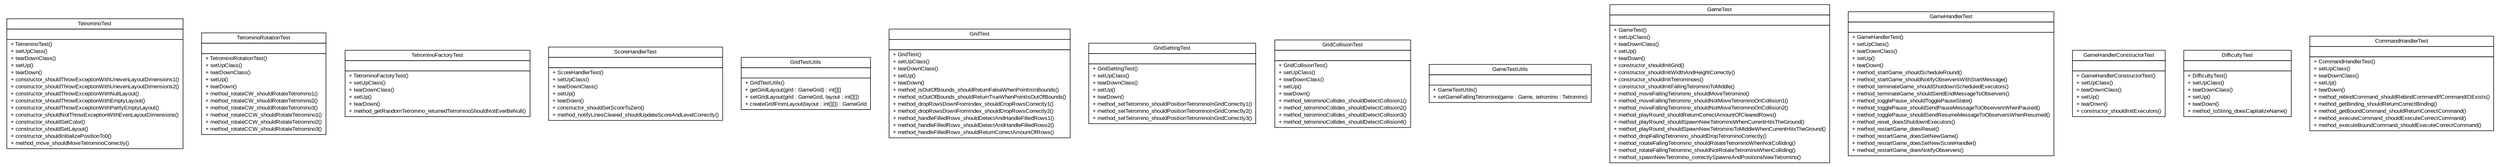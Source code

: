 #!/usr/local/bin/dot
#
# Class diagram 
# Generated by UMLGraph version R5_6 (http://www.umlgraph.org/)
#

digraph G {
	edge [fontname="arial",fontsize=10,labelfontname="arial",labelfontsize=10];
	node [fontname="arial",fontsize=10,shape=plaintext];
	nodesep=0.25;
	ranksep=0.5;
	// com.github.tilastokeskus.matertis.core.TetrominoTest
	c24 [label=<<table title="com.github.tilastokeskus.matertis.core.TetrominoTest" border="0" cellborder="1" cellspacing="0" cellpadding="2" port="p" href="./TetrominoTest.html">
		<tr><td><table border="0" cellspacing="0" cellpadding="1">
<tr><td align="center" balign="center"> TetrominoTest </td></tr>
		</table></td></tr>
		<tr><td><table border="0" cellspacing="0" cellpadding="1">
<tr><td align="left" balign="left">  </td></tr>
		</table></td></tr>
		<tr><td><table border="0" cellspacing="0" cellpadding="1">
<tr><td align="left" balign="left"> + TetrominoTest() </td></tr>
<tr><td align="left" balign="left"> + setUpClass() </td></tr>
<tr><td align="left" balign="left"> + tearDownClass() </td></tr>
<tr><td align="left" balign="left"> + setUp() </td></tr>
<tr><td align="left" balign="left"> + tearDown() </td></tr>
<tr><td align="left" balign="left"> + constructor_shouldThrowExceptionWithUnevenLayoutDimensions1() </td></tr>
<tr><td align="left" balign="left"> + constructor_shouldThrowExceptionWithUnevenLayoutDimensions2() </td></tr>
<tr><td align="left" balign="left"> + constructor_shouldThrowExceptionWithNullLayout() </td></tr>
<tr><td align="left" balign="left"> + constructor_shouldThrowExceptionWithEmptyLayout() </td></tr>
<tr><td align="left" balign="left"> + constructor_shouldThrowExceptionWithPartlyEmptyLayout() </td></tr>
<tr><td align="left" balign="left"> + constructor_shouldNotThrowExceptionWithEvenLayoutDimensions() </td></tr>
<tr><td align="left" balign="left"> + constructor_shouldSetColor() </td></tr>
<tr><td align="left" balign="left"> + constructor_shouldSetLayout() </td></tr>
<tr><td align="left" balign="left"> + constructor_shouldInitializePositionTo0() </td></tr>
<tr><td align="left" balign="left"> + method_move_shouldMoveTetrominoCorrectly() </td></tr>
		</table></td></tr>
		</table>>, URL="./TetrominoTest.html", fontname="arial", fontcolor="black", fontsize=10.0];
	// com.github.tilastokeskus.matertis.core.TetrominoRotationTest
	c25 [label=<<table title="com.github.tilastokeskus.matertis.core.TetrominoRotationTest" border="0" cellborder="1" cellspacing="0" cellpadding="2" port="p" href="./TetrominoRotationTest.html">
		<tr><td><table border="0" cellspacing="0" cellpadding="1">
<tr><td align="center" balign="center"> TetrominoRotationTest </td></tr>
		</table></td></tr>
		<tr><td><table border="0" cellspacing="0" cellpadding="1">
<tr><td align="left" balign="left">  </td></tr>
		</table></td></tr>
		<tr><td><table border="0" cellspacing="0" cellpadding="1">
<tr><td align="left" balign="left"> + TetrominoRotationTest() </td></tr>
<tr><td align="left" balign="left"> + setUpClass() </td></tr>
<tr><td align="left" balign="left"> + tearDownClass() </td></tr>
<tr><td align="left" balign="left"> + setUp() </td></tr>
<tr><td align="left" balign="left"> + tearDown() </td></tr>
<tr><td align="left" balign="left"> + method_rotateCW_shouldRotateTetromino1() </td></tr>
<tr><td align="left" balign="left"> + method_rotateCW_shouldRotateTetromino2() </td></tr>
<tr><td align="left" balign="left"> + method_rotateCW_shouldRotateTetromino3() </td></tr>
<tr><td align="left" balign="left"> + method_rotateCCW_shouldRotateTetromino1() </td></tr>
<tr><td align="left" balign="left"> + method_rotateCCW_shouldRotateTetromino2() </td></tr>
<tr><td align="left" balign="left"> + method_rotateCCW_shouldRotateTetromino3() </td></tr>
		</table></td></tr>
		</table>>, URL="./TetrominoRotationTest.html", fontname="arial", fontcolor="black", fontsize=10.0];
	// com.github.tilastokeskus.matertis.core.TetrominoFactoryTest
	c26 [label=<<table title="com.github.tilastokeskus.matertis.core.TetrominoFactoryTest" border="0" cellborder="1" cellspacing="0" cellpadding="2" port="p" href="./TetrominoFactoryTest.html">
		<tr><td><table border="0" cellspacing="0" cellpadding="1">
<tr><td align="center" balign="center"> TetrominoFactoryTest </td></tr>
		</table></td></tr>
		<tr><td><table border="0" cellspacing="0" cellpadding="1">
<tr><td align="left" balign="left">  </td></tr>
		</table></td></tr>
		<tr><td><table border="0" cellspacing="0" cellpadding="1">
<tr><td align="left" balign="left"> + TetrominoFactoryTest() </td></tr>
<tr><td align="left" balign="left"> + setUpClass() </td></tr>
<tr><td align="left" balign="left"> + tearDownClass() </td></tr>
<tr><td align="left" balign="left"> + setUp() </td></tr>
<tr><td align="left" balign="left"> + tearDown() </td></tr>
<tr><td align="left" balign="left"> + method_getRandomTetromino_returnedTetrominoShouldNotEverBeNull() </td></tr>
		</table></td></tr>
		</table>>, URL="./TetrominoFactoryTest.html", fontname="arial", fontcolor="black", fontsize=10.0];
	// com.github.tilastokeskus.matertis.core.ScoreHandlerTest
	c27 [label=<<table title="com.github.tilastokeskus.matertis.core.ScoreHandlerTest" border="0" cellborder="1" cellspacing="0" cellpadding="2" port="p" href="./ScoreHandlerTest.html">
		<tr><td><table border="0" cellspacing="0" cellpadding="1">
<tr><td align="center" balign="center"> ScoreHandlerTest </td></tr>
		</table></td></tr>
		<tr><td><table border="0" cellspacing="0" cellpadding="1">
<tr><td align="left" balign="left">  </td></tr>
		</table></td></tr>
		<tr><td><table border="0" cellspacing="0" cellpadding="1">
<tr><td align="left" balign="left"> + ScoreHandlerTest() </td></tr>
<tr><td align="left" balign="left"> + setUpClass() </td></tr>
<tr><td align="left" balign="left"> + tearDownClass() </td></tr>
<tr><td align="left" balign="left"> + setUp() </td></tr>
<tr><td align="left" balign="left"> + tearDown() </td></tr>
<tr><td align="left" balign="left"> + constructor_shouldSetScoreToZero() </td></tr>
<tr><td align="left" balign="left"> + method_notifyLinesCleared_shouldUpdateScoreAndLevelCorrectly() </td></tr>
		</table></td></tr>
		</table>>, URL="./ScoreHandlerTest.html", fontname="arial", fontcolor="black", fontsize=10.0];
	// com.github.tilastokeskus.matertis.core.GridTestUtils
	c28 [label=<<table title="com.github.tilastokeskus.matertis.core.GridTestUtils" border="0" cellborder="1" cellspacing="0" cellpadding="2" port="p" href="./GridTestUtils.html">
		<tr><td><table border="0" cellspacing="0" cellpadding="1">
<tr><td align="center" balign="center"> GridTestUtils </td></tr>
		</table></td></tr>
		<tr><td><table border="0" cellspacing="0" cellpadding="1">
<tr><td align="left" balign="left">  </td></tr>
		</table></td></tr>
		<tr><td><table border="0" cellspacing="0" cellpadding="1">
<tr><td align="left" balign="left"> + GridTestUtils() </td></tr>
<tr><td align="left" balign="left"> + getGridLayout(grid : GameGrid) : int[][] </td></tr>
<tr><td align="left" balign="left"> + setGridLayout(grid : GameGrid, layout : int[][]) </td></tr>
<tr><td align="left" balign="left"> + createGridFromLayout(layout : int[][]) : GameGrid </td></tr>
		</table></td></tr>
		</table>>, URL="./GridTestUtils.html", fontname="arial", fontcolor="black", fontsize=10.0];
	// com.github.tilastokeskus.matertis.core.GridTest
	c29 [label=<<table title="com.github.tilastokeskus.matertis.core.GridTest" border="0" cellborder="1" cellspacing="0" cellpadding="2" port="p" href="./GridTest.html">
		<tr><td><table border="0" cellspacing="0" cellpadding="1">
<tr><td align="center" balign="center"> GridTest </td></tr>
		</table></td></tr>
		<tr><td><table border="0" cellspacing="0" cellpadding="1">
<tr><td align="left" balign="left">  </td></tr>
		</table></td></tr>
		<tr><td><table border="0" cellspacing="0" cellpadding="1">
<tr><td align="left" balign="left"> + GridTest() </td></tr>
<tr><td align="left" balign="left"> + setUpClass() </td></tr>
<tr><td align="left" balign="left"> + tearDownClass() </td></tr>
<tr><td align="left" balign="left"> + setUp() </td></tr>
<tr><td align="left" balign="left"> + tearDown() </td></tr>
<tr><td align="left" balign="left"> + method_isOutOfBounds_shouldReturnFalseWhenPointIsInBounds() </td></tr>
<tr><td align="left" balign="left"> + method_isOutOfBounds_shouldReturnTrueWhenPointIsOutOfBounds() </td></tr>
<tr><td align="left" balign="left"> + method_dropRowsDownFromIndex_shouldDropRowsCorrectly1() </td></tr>
<tr><td align="left" balign="left"> + method_dropRowsDownFromIndex_shouldDropRowsCorrectly2() </td></tr>
<tr><td align="left" balign="left"> + method_handleFilledRows_shouldDetectAndHandleFilledRows1() </td></tr>
<tr><td align="left" balign="left"> + method_handleFilledRows_shouldDetectAndHandleFilledRows2() </td></tr>
<tr><td align="left" balign="left"> + method_handleFilledRows_shouldReturnCorrectAmountOfRows() </td></tr>
		</table></td></tr>
		</table>>, URL="./GridTest.html", fontname="arial", fontcolor="black", fontsize=10.0];
	// com.github.tilastokeskus.matertis.core.GridSettingTest
	c30 [label=<<table title="com.github.tilastokeskus.matertis.core.GridSettingTest" border="0" cellborder="1" cellspacing="0" cellpadding="2" port="p" href="./GridSettingTest.html">
		<tr><td><table border="0" cellspacing="0" cellpadding="1">
<tr><td align="center" balign="center"> GridSettingTest </td></tr>
		</table></td></tr>
		<tr><td><table border="0" cellspacing="0" cellpadding="1">
<tr><td align="left" balign="left">  </td></tr>
		</table></td></tr>
		<tr><td><table border="0" cellspacing="0" cellpadding="1">
<tr><td align="left" balign="left"> + GridSettingTest() </td></tr>
<tr><td align="left" balign="left"> + setUpClass() </td></tr>
<tr><td align="left" balign="left"> + tearDownClass() </td></tr>
<tr><td align="left" balign="left"> + setUp() </td></tr>
<tr><td align="left" balign="left"> + tearDown() </td></tr>
<tr><td align="left" balign="left"> + method_setTetromino_shouldPositionTetrominoInGridCorrectly1() </td></tr>
<tr><td align="left" balign="left"> + method_setTetromino_shouldPositionTetrominoInGridCorrectly2() </td></tr>
<tr><td align="left" balign="left"> + method_setTetromino_shouldPositionTetrominoInGridCorrectly3() </td></tr>
		</table></td></tr>
		</table>>, URL="./GridSettingTest.html", fontname="arial", fontcolor="black", fontsize=10.0];
	// com.github.tilastokeskus.matertis.core.GridCollisionTest
	c31 [label=<<table title="com.github.tilastokeskus.matertis.core.GridCollisionTest" border="0" cellborder="1" cellspacing="0" cellpadding="2" port="p" href="./GridCollisionTest.html">
		<tr><td><table border="0" cellspacing="0" cellpadding="1">
<tr><td align="center" balign="center"> GridCollisionTest </td></tr>
		</table></td></tr>
		<tr><td><table border="0" cellspacing="0" cellpadding="1">
<tr><td align="left" balign="left">  </td></tr>
		</table></td></tr>
		<tr><td><table border="0" cellspacing="0" cellpadding="1">
<tr><td align="left" balign="left"> + GridCollisionTest() </td></tr>
<tr><td align="left" balign="left"> + setUpClass() </td></tr>
<tr><td align="left" balign="left"> + tearDownClass() </td></tr>
<tr><td align="left" balign="left"> + setUp() </td></tr>
<tr><td align="left" balign="left"> + tearDown() </td></tr>
<tr><td align="left" balign="left"> + method_tetrominoCollides_shouldDetectCollision1() </td></tr>
<tr><td align="left" balign="left"> + method_tetrominoCollides_shouldDetectCollision2() </td></tr>
<tr><td align="left" balign="left"> + method_tetrominoCollides_shouldDetectCollision3() </td></tr>
<tr><td align="left" balign="left"> + method_tetrominoCollides_shouldDetectCollision4() </td></tr>
		</table></td></tr>
		</table>>, URL="./GridCollisionTest.html", fontname="arial", fontcolor="black", fontsize=10.0];
	// com.github.tilastokeskus.matertis.core.GameTestUtils
	c32 [label=<<table title="com.github.tilastokeskus.matertis.core.GameTestUtils" border="0" cellborder="1" cellspacing="0" cellpadding="2" port="p" href="./GameTestUtils.html">
		<tr><td><table border="0" cellspacing="0" cellpadding="1">
<tr><td align="center" balign="center"> GameTestUtils </td></tr>
		</table></td></tr>
		<tr><td><table border="0" cellspacing="0" cellpadding="1">
<tr><td align="left" balign="left">  </td></tr>
		</table></td></tr>
		<tr><td><table border="0" cellspacing="0" cellpadding="1">
<tr><td align="left" balign="left"> + GameTestUtils() </td></tr>
<tr><td align="left" balign="left"> + setGameFallingTetromino(game : Game, tetromino : Tetromino) </td></tr>
		</table></td></tr>
		</table>>, URL="./GameTestUtils.html", fontname="arial", fontcolor="black", fontsize=10.0];
	// com.github.tilastokeskus.matertis.core.GameTest
	c33 [label=<<table title="com.github.tilastokeskus.matertis.core.GameTest" border="0" cellborder="1" cellspacing="0" cellpadding="2" port="p" href="./GameTest.html">
		<tr><td><table border="0" cellspacing="0" cellpadding="1">
<tr><td align="center" balign="center"> GameTest </td></tr>
		</table></td></tr>
		<tr><td><table border="0" cellspacing="0" cellpadding="1">
<tr><td align="left" balign="left">  </td></tr>
		</table></td></tr>
		<tr><td><table border="0" cellspacing="0" cellpadding="1">
<tr><td align="left" balign="left"> + GameTest() </td></tr>
<tr><td align="left" balign="left"> + setUpClass() </td></tr>
<tr><td align="left" balign="left"> + tearDownClass() </td></tr>
<tr><td align="left" balign="left"> + setUp() </td></tr>
<tr><td align="left" balign="left"> + tearDown() </td></tr>
<tr><td align="left" balign="left"> + constructor_shouldInitGrid() </td></tr>
<tr><td align="left" balign="left"> + constructor_shouldInitWidthAndHeightCorrectly() </td></tr>
<tr><td align="left" balign="left"> + constructor_shouldInitTetrominoes() </td></tr>
<tr><td align="left" balign="left"> + constructor_shouldInitFallingTetrominoToMiddle() </td></tr>
<tr><td align="left" balign="left"> + method_moveFallingTetromino_shouldMoveTetromino() </td></tr>
<tr><td align="left" balign="left"> + method_moveFallingTetromino_shouldNotMoveTetrominoOnCollision1() </td></tr>
<tr><td align="left" balign="left"> + method_moveFallingTetromino_shouldNotMoveTetrominoOnCollision2() </td></tr>
<tr><td align="left" balign="left"> + method_playRound_shouldReturnCorrectAmountOfClearedRows() </td></tr>
<tr><td align="left" balign="left"> + method_playRound_shouldSpawnNewTetrominoWhenCurrentHitsTheGround() </td></tr>
<tr><td align="left" balign="left"> + method_playRound_shouldSpawnNewTetrominoToMiddleWhenCurrentHitsTheGround() </td></tr>
<tr><td align="left" balign="left"> + method_dropFallingTetromino_shouldDropTetrominoCorrectly() </td></tr>
<tr><td align="left" balign="left"> + method_rotateFallingTetromino_shouldRotateTetrominoWhenNotColliding() </td></tr>
<tr><td align="left" balign="left"> + method_rotateFallingTetromino_shouldNotRotateTetrominoWhenColliding() </td></tr>
<tr><td align="left" balign="left"> + method_spawnNewTetromino_correctlySpawnsAndPositionsNewTetromino() </td></tr>
		</table></td></tr>
		</table>>, URL="./GameTest.html", fontname="arial", fontcolor="black", fontsize=10.0];
	// com.github.tilastokeskus.matertis.core.GameHandlerTest
	c34 [label=<<table title="com.github.tilastokeskus.matertis.core.GameHandlerTest" border="0" cellborder="1" cellspacing="0" cellpadding="2" port="p" href="./GameHandlerTest.html">
		<tr><td><table border="0" cellspacing="0" cellpadding="1">
<tr><td align="center" balign="center"> GameHandlerTest </td></tr>
		</table></td></tr>
		<tr><td><table border="0" cellspacing="0" cellpadding="1">
<tr><td align="left" balign="left">  </td></tr>
		</table></td></tr>
		<tr><td><table border="0" cellspacing="0" cellpadding="1">
<tr><td align="left" balign="left"> + GameHandlerTest() </td></tr>
<tr><td align="left" balign="left"> + setUpClass() </td></tr>
<tr><td align="left" balign="left"> + tearDownClass() </td></tr>
<tr><td align="left" balign="left"> + setUp() </td></tr>
<tr><td align="left" balign="left"> + tearDown() </td></tr>
<tr><td align="left" balign="left"> + method_startGame_shouldScheduleRound() </td></tr>
<tr><td align="left" balign="left"> + method_startGame_shouldNotifyObserversWithStartMessage() </td></tr>
<tr><td align="left" balign="left"> + method_terminateGame_shouldShutdownScheduledExecutors() </td></tr>
<tr><td align="left" balign="left"> + method_terminateGame_shouldSendEndMessageToObservers() </td></tr>
<tr><td align="left" balign="left"> + method_togglePause_shouldTogglePauseState() </td></tr>
<tr><td align="left" balign="left"> + method_togglePause_shouldSendPauseMessageToObserversWhenPaused() </td></tr>
<tr><td align="left" balign="left"> + method_togglePause_shouldSendResumeMessageToObserversWhenResumed() </td></tr>
<tr><td align="left" balign="left"> + method_reset_doesShutdownExecutors() </td></tr>
<tr><td align="left" balign="left"> + method_restartGame_doesReset() </td></tr>
<tr><td align="left" balign="left"> + method_restartGame_doesSetNewGame() </td></tr>
<tr><td align="left" balign="left"> + method_restartGame_doesSetNewScoreHandler() </td></tr>
<tr><td align="left" balign="left"> + method_restartGame_doesNotifyObservers() </td></tr>
		</table></td></tr>
		</table>>, URL="./GameHandlerTest.html", fontname="arial", fontcolor="black", fontsize=10.0];
	// com.github.tilastokeskus.matertis.core.GameHandlerConstructorTest
	c35 [label=<<table title="com.github.tilastokeskus.matertis.core.GameHandlerConstructorTest" border="0" cellborder="1" cellspacing="0" cellpadding="2" port="p" href="./GameHandlerConstructorTest.html">
		<tr><td><table border="0" cellspacing="0" cellpadding="1">
<tr><td align="center" balign="center"> GameHandlerConstructorTest </td></tr>
		</table></td></tr>
		<tr><td><table border="0" cellspacing="0" cellpadding="1">
<tr><td align="left" balign="left">  </td></tr>
		</table></td></tr>
		<tr><td><table border="0" cellspacing="0" cellpadding="1">
<tr><td align="left" balign="left"> + GameHandlerConstructorTest() </td></tr>
<tr><td align="left" balign="left"> + setUpClass() </td></tr>
<tr><td align="left" balign="left"> + tearDownClass() </td></tr>
<tr><td align="left" balign="left"> + setUp() </td></tr>
<tr><td align="left" balign="left"> + tearDown() </td></tr>
<tr><td align="left" balign="left"> + constructor_shouldInitExecutors() </td></tr>
		</table></td></tr>
		</table>>, URL="./GameHandlerConstructorTest.html", fontname="arial", fontcolor="black", fontsize=10.0];
	// com.github.tilastokeskus.matertis.core.DifficultyTest
	c36 [label=<<table title="com.github.tilastokeskus.matertis.core.DifficultyTest" border="0" cellborder="1" cellspacing="0" cellpadding="2" port="p" href="./DifficultyTest.html">
		<tr><td><table border="0" cellspacing="0" cellpadding="1">
<tr><td align="center" balign="center"> DifficultyTest </td></tr>
		</table></td></tr>
		<tr><td><table border="0" cellspacing="0" cellpadding="1">
<tr><td align="left" balign="left">  </td></tr>
		</table></td></tr>
		<tr><td><table border="0" cellspacing="0" cellpadding="1">
<tr><td align="left" balign="left"> + DifficultyTest() </td></tr>
<tr><td align="left" balign="left"> + setUpClass() </td></tr>
<tr><td align="left" balign="left"> + tearDownClass() </td></tr>
<tr><td align="left" balign="left"> + setUp() </td></tr>
<tr><td align="left" balign="left"> + tearDown() </td></tr>
<tr><td align="left" balign="left"> + method_toString_doesCapitalizeName() </td></tr>
		</table></td></tr>
		</table>>, URL="./DifficultyTest.html", fontname="arial", fontcolor="black", fontsize=10.0];
	// com.github.tilastokeskus.matertis.core.CommandHandlerTest
	c37 [label=<<table title="com.github.tilastokeskus.matertis.core.CommandHandlerTest" border="0" cellborder="1" cellspacing="0" cellpadding="2" port="p" href="./CommandHandlerTest.html">
		<tr><td><table border="0" cellspacing="0" cellpadding="1">
<tr><td align="center" balign="center"> CommandHandlerTest </td></tr>
		</table></td></tr>
		<tr><td><table border="0" cellspacing="0" cellpadding="1">
<tr><td align="left" balign="left">  </td></tr>
		</table></td></tr>
		<tr><td><table border="0" cellspacing="0" cellpadding="1">
<tr><td align="left" balign="left"> + CommandHandlerTest() </td></tr>
<tr><td align="left" balign="left"> + setUpClass() </td></tr>
<tr><td align="left" balign="left"> + tearDownClass() </td></tr>
<tr><td align="left" balign="left"> + setUp() </td></tr>
<tr><td align="left" balign="left"> + tearDown() </td></tr>
<tr><td align="left" balign="left"> + method_rebindCommand_shouldRebindCommandIfCommandIDExists() </td></tr>
<tr><td align="left" balign="left"> + method_getBinding_shouldReturnCorrectBinding() </td></tr>
<tr><td align="left" balign="left"> + method_getBoundCommand_shouldReturnCorrectCommand() </td></tr>
<tr><td align="left" balign="left"> + method_executeCommand_shouldExecuteCorrectCommand() </td></tr>
<tr><td align="left" balign="left"> + method_executeBoundCommand_shouldExecuteCorrectCommand() </td></tr>
		</table></td></tr>
		</table>>, URL="./CommandHandlerTest.html", fontname="arial", fontcolor="black", fontsize=10.0];
}

